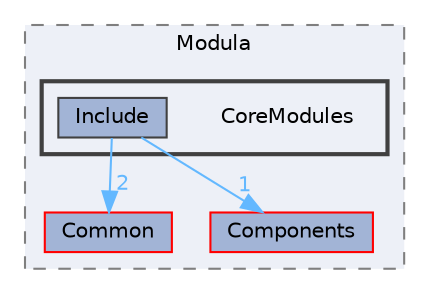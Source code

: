 digraph "Core/Modula/CoreModules"
{
 // LATEX_PDF_SIZE
  bgcolor="transparent";
  edge [fontname=Helvetica,fontsize=10,labelfontname=Helvetica,labelfontsize=10];
  node [fontname=Helvetica,fontsize=10,shape=box,height=0.2,width=0.4];
  compound=true
  subgraph clusterdir_15e8fef3d22952eb032ac9e7b2e45a37 {
    graph [ bgcolor="#edf0f7", pencolor="grey50", label="Modula", fontname=Helvetica,fontsize=10 style="filled,dashed", URL="dir_15e8fef3d22952eb032ac9e7b2e45a37.html",tooltip=""]
  dir_d64e69f22be5327cd5b86dfe7e43cb43 [label="Common", fillcolor="#a2b4d6", color="red", style="filled", URL="dir_d64e69f22be5327cd5b86dfe7e43cb43.html",tooltip=""];
  dir_225cc29537028028043afdf514816263 [label="Components", fillcolor="#a2b4d6", color="red", style="filled", URL="dir_225cc29537028028043afdf514816263.html",tooltip=""];
  subgraph clusterdir_7f68fdc4a2d17a961e806c434d1d6f11 {
    graph [ bgcolor="#edf0f7", pencolor="grey25", label="", fontname=Helvetica,fontsize=10 style="filled,bold", URL="dir_7f68fdc4a2d17a961e806c434d1d6f11.html",tooltip=""]
    dir_7f68fdc4a2d17a961e806c434d1d6f11 [shape=plaintext, label="CoreModules"];
  dir_0456407c0f088f3b2f304f2b54214375 [label="Include", fillcolor="#a2b4d6", color="grey25", style="filled", URL="dir_0456407c0f088f3b2f304f2b54214375.html",tooltip=""];
  }
  }
  dir_0456407c0f088f3b2f304f2b54214375->dir_225cc29537028028043afdf514816263 [headlabel="1", labeldistance=1.5 headhref="dir_000018_000004.html" href="dir_000018_000004.html" color="steelblue1" fontcolor="steelblue1"];
  dir_0456407c0f088f3b2f304f2b54214375->dir_d64e69f22be5327cd5b86dfe7e43cb43 [headlabel="2", labeldistance=1.5 headhref="dir_000018_000003.html" href="dir_000018_000003.html" color="steelblue1" fontcolor="steelblue1"];
}
